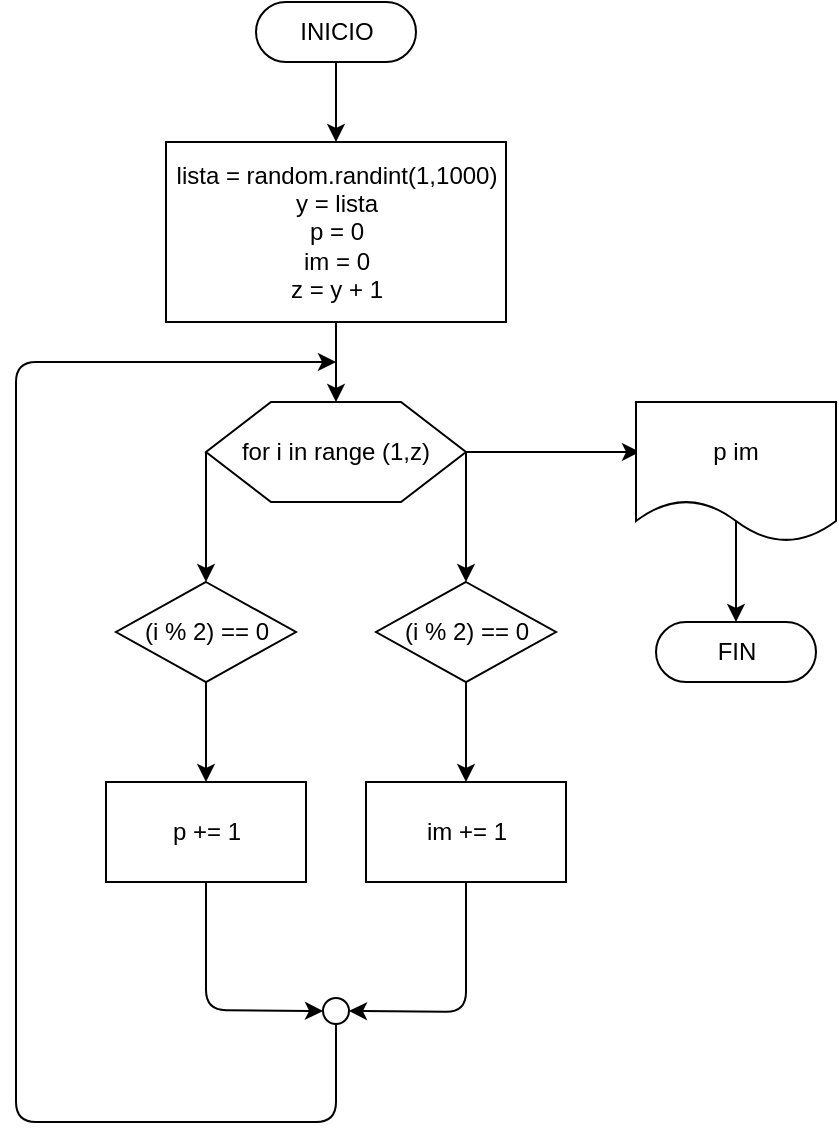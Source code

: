 <mxfile>
    <diagram id="vUkpJT6NDtEAc92O5Mkl" name="Página-1">
        <mxGraphModel dx="273" dy="470" grid="1" gridSize="10" guides="1" tooltips="1" connect="1" arrows="1" fold="1" page="1" pageScale="1" pageWidth="827" pageHeight="1169" math="0" shadow="0">
            <root>
                <mxCell id="0"/>
                <mxCell id="1" parent="0"/>
                <mxCell id="9" value="" style="edgeStyle=none;html=1;" parent="1" source="2" target="3" edge="1">
                    <mxGeometry relative="1" as="geometry"/>
                </mxCell>
                <mxCell id="2" value="INICIO" style="html=1;dashed=0;whitespace=wrap;shape=mxgraph.dfd.start" parent="1" vertex="1">
                    <mxGeometry x="160" y="80" width="80" height="30" as="geometry"/>
                </mxCell>
                <mxCell id="10" value="" style="edgeStyle=none;html=1;" parent="1" source="3" target="4" edge="1">
                    <mxGeometry relative="1" as="geometry"/>
                </mxCell>
                <mxCell id="3" value="lista = random.randint(1,1000)&lt;br&gt;y = lista&lt;br&gt;p = 0&lt;br&gt;im = 0&lt;br&gt;z = y + 1" style="html=1;dashed=0;whitespace=wrap;" parent="1" vertex="1">
                    <mxGeometry x="115" y="150" width="170" height="90" as="geometry"/>
                </mxCell>
                <mxCell id="11" style="edgeStyle=none;html=1;exitX=0;exitY=0.5;exitDx=0;exitDy=0;entryX=0.5;entryY=0;entryDx=0;entryDy=0;" parent="1" source="4" target="5" edge="1">
                    <mxGeometry relative="1" as="geometry"/>
                </mxCell>
                <mxCell id="12" style="edgeStyle=none;html=1;exitX=1;exitY=0.5;exitDx=0;exitDy=0;entryX=0.5;entryY=0;entryDx=0;entryDy=0;" parent="1" source="4" target="6" edge="1">
                    <mxGeometry relative="1" as="geometry"/>
                </mxCell>
                <mxCell id="25" style="edgeStyle=none;html=1;exitX=1;exitY=0.5;exitDx=0;exitDy=0;entryX=0.98;entryY=0.357;entryDx=0;entryDy=0;entryPerimeter=0;" edge="1" parent="1" source="4" target="22">
                    <mxGeometry relative="1" as="geometry"/>
                </mxCell>
                <mxCell id="4" value="for i in range (1,z)" style="shape=hexagon;perimeter=hexagonPerimeter2;whiteSpace=wrap;html=1;size=0.25" parent="1" vertex="1">
                    <mxGeometry x="135" y="280" width="130" height="50" as="geometry"/>
                </mxCell>
                <mxCell id="13" style="edgeStyle=none;html=1;exitX=0.5;exitY=1;exitDx=0;exitDy=0;" parent="1" source="5" target="8" edge="1">
                    <mxGeometry relative="1" as="geometry"/>
                </mxCell>
                <mxCell id="5" value="(i % 2) == 0" style="shape=rhombus;html=1;dashed=0;whitespace=wrap;perimeter=rhombusPerimeter;" parent="1" vertex="1">
                    <mxGeometry x="90" y="370" width="90" height="50" as="geometry"/>
                </mxCell>
                <mxCell id="14" style="edgeStyle=none;html=1;exitX=0.5;exitY=1;exitDx=0;exitDy=0;entryX=0.5;entryY=0;entryDx=0;entryDy=0;" parent="1" source="6" target="7" edge="1">
                    <mxGeometry relative="1" as="geometry"/>
                </mxCell>
                <mxCell id="6" value="(i % 2) == 0" style="shape=rhombus;html=1;dashed=0;whitespace=wrap;perimeter=rhombusPerimeter;" parent="1" vertex="1">
                    <mxGeometry x="220" y="370" width="90" height="50" as="geometry"/>
                </mxCell>
                <mxCell id="17" style="edgeStyle=none;html=1;exitX=0.5;exitY=1;exitDx=0;exitDy=0;entryX=1;entryY=0.5;entryDx=0;entryDy=0;" parent="1" source="7" target="15" edge="1">
                    <mxGeometry relative="1" as="geometry">
                        <Array as="points">
                            <mxPoint x="265" y="585"/>
                        </Array>
                    </mxGeometry>
                </mxCell>
                <mxCell id="7" value="im += 1" style="html=1;dashed=0;whitespace=wrap;" parent="1" vertex="1">
                    <mxGeometry x="215" y="470" width="100" height="50" as="geometry"/>
                </mxCell>
                <mxCell id="16" style="edgeStyle=none;html=1;exitX=0.5;exitY=1;exitDx=0;exitDy=0;entryX=0;entryY=0.5;entryDx=0;entryDy=0;" parent="1" source="8" target="15" edge="1">
                    <mxGeometry relative="1" as="geometry">
                        <Array as="points">
                            <mxPoint x="135" y="584"/>
                        </Array>
                    </mxGeometry>
                </mxCell>
                <mxCell id="8" value="p += 1" style="html=1;dashed=0;whitespace=wrap;" parent="1" vertex="1">
                    <mxGeometry x="85" y="470" width="100" height="50" as="geometry"/>
                </mxCell>
                <mxCell id="20" value="" style="edgeStyle=none;html=1;" parent="1" source="15" edge="1">
                    <mxGeometry relative="1" as="geometry">
                        <mxPoint x="200" y="260" as="targetPoint"/>
                        <Array as="points">
                            <mxPoint x="200" y="640"/>
                            <mxPoint x="40" y="640"/>
                            <mxPoint x="40" y="260"/>
                        </Array>
                    </mxGeometry>
                </mxCell>
                <mxCell id="15" value="" style="shape=ellipse;html=1;dashed=0;whitespace=wrap;aspect=fixed;perimeter=ellipsePerimeter;" parent="1" vertex="1">
                    <mxGeometry x="193.5" y="578" width="13" height="13" as="geometry"/>
                </mxCell>
                <mxCell id="24" style="edgeStyle=none;html=1;exitX=0.5;exitY=0;exitDx=0;exitDy=0;entryX=0.5;entryY=0.5;entryDx=0;entryDy=-15;entryPerimeter=0;" parent="1" source="22" target="23" edge="1">
                    <mxGeometry relative="1" as="geometry"/>
                </mxCell>
                <mxCell id="22" value="p im" style="shape=document;whiteSpace=wrap;html=1;boundedLbl=1;dashed=0;flipH=1;" parent="1" vertex="1">
                    <mxGeometry x="350" y="280" width="100" height="70" as="geometry"/>
                </mxCell>
                <mxCell id="23" value="FIN" style="html=1;dashed=0;whitespace=wrap;shape=mxgraph.dfd.start" parent="1" vertex="1">
                    <mxGeometry x="360" y="390" width="80" height="30" as="geometry"/>
                </mxCell>
            </root>
        </mxGraphModel>
    </diagram>
</mxfile>